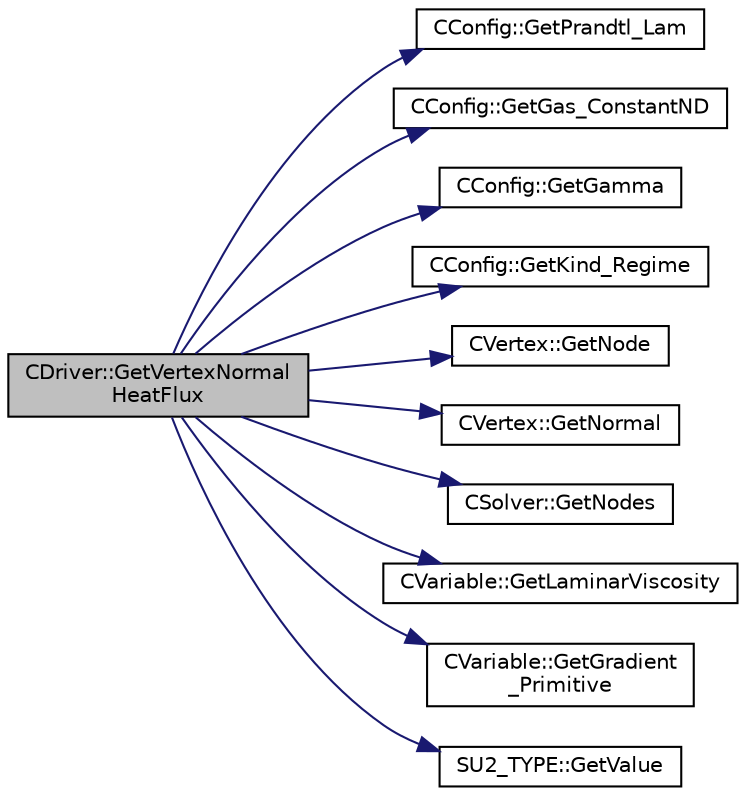 digraph "CDriver::GetVertexNormalHeatFlux"
{
  edge [fontname="Helvetica",fontsize="10",labelfontname="Helvetica",labelfontsize="10"];
  node [fontname="Helvetica",fontsize="10",shape=record];
  rankdir="LR";
  Node1567 [label="CDriver::GetVertexNormal\lHeatFlux",height=0.2,width=0.4,color="black", fillcolor="grey75", style="filled", fontcolor="black"];
  Node1567 -> Node1568 [color="midnightblue",fontsize="10",style="solid",fontname="Helvetica"];
  Node1568 [label="CConfig::GetPrandtl_Lam",height=0.2,width=0.4,color="black", fillcolor="white", style="filled",URL="$class_c_config.html#a619cb1400d6c944e83ad0ffe82deb021",tooltip="Get the value of the laminar Prandtl number. "];
  Node1567 -> Node1569 [color="midnightblue",fontsize="10",style="solid",fontname="Helvetica"];
  Node1569 [label="CConfig::GetGas_ConstantND",height=0.2,width=0.4,color="black", fillcolor="white", style="filled",URL="$class_c_config.html#a6d835a954bb5e99c5a3de6db5ed24ff3",tooltip="Get the value of specific gas constant. "];
  Node1567 -> Node1570 [color="midnightblue",fontsize="10",style="solid",fontname="Helvetica"];
  Node1570 [label="CConfig::GetGamma",height=0.2,width=0.4,color="black", fillcolor="white", style="filled",URL="$class_c_config.html#a5f01bbbd9c331ecea38eebbe9cc9cd4e",tooltip="Get the value of the Gamma of fluid (ratio of specific heats). "];
  Node1567 -> Node1571 [color="midnightblue",fontsize="10",style="solid",fontname="Helvetica"];
  Node1571 [label="CConfig::GetKind_Regime",height=0.2,width=0.4,color="black", fillcolor="white", style="filled",URL="$class_c_config.html#a66ca7e620390a81cd49cd0a00716128e",tooltip="Governing equations of the flow (it can be different from the run time equation). ..."];
  Node1567 -> Node1572 [color="midnightblue",fontsize="10",style="solid",fontname="Helvetica"];
  Node1572 [label="CVertex::GetNode",height=0.2,width=0.4,color="black", fillcolor="white", style="filled",URL="$class_c_vertex.html#a95c513bf927464157ed96b6c79779a1f",tooltip="Get the node of the vertex. "];
  Node1567 -> Node1573 [color="midnightblue",fontsize="10",style="solid",fontname="Helvetica"];
  Node1573 [label="CVertex::GetNormal",height=0.2,width=0.4,color="black", fillcolor="white", style="filled",URL="$class_c_vertex.html#a0d289163c6f3384822fcb9ae86fc1c39",tooltip="Copy the the normal vector of a face. "];
  Node1567 -> Node1574 [color="midnightblue",fontsize="10",style="solid",fontname="Helvetica"];
  Node1574 [label="CSolver::GetNodes",height=0.2,width=0.4,color="black", fillcolor="white", style="filled",URL="$class_c_solver.html#af3198e52a2ea377bb765647b5e697197",tooltip="Allow outside access to the nodes of the solver, containing conservatives, primitives, etc. "];
  Node1567 -> Node1575 [color="midnightblue",fontsize="10",style="solid",fontname="Helvetica"];
  Node1575 [label="CVariable::GetLaminarViscosity",height=0.2,width=0.4,color="black", fillcolor="white", style="filled",URL="$class_c_variable.html#a0acbe55ca86de2c0205ae921193e9e95",tooltip="A virtual member. "];
  Node1567 -> Node1576 [color="midnightblue",fontsize="10",style="solid",fontname="Helvetica"];
  Node1576 [label="CVariable::GetGradient\l_Primitive",height=0.2,width=0.4,color="black", fillcolor="white", style="filled",URL="$class_c_variable.html#a8b7f4e020a837b1fe639e8d875f964d5",tooltip="A virtual member. "];
  Node1567 -> Node1577 [color="midnightblue",fontsize="10",style="solid",fontname="Helvetica"];
  Node1577 [label="SU2_TYPE::GetValue",height=0.2,width=0.4,color="black", fillcolor="white", style="filled",URL="$namespace_s_u2___t_y_p_e.html#a0ed43473f5a450ce028d088427bf10cb",tooltip="Get the (primitive) value of the datatype (needs to be implemented for each new type). "];
}
